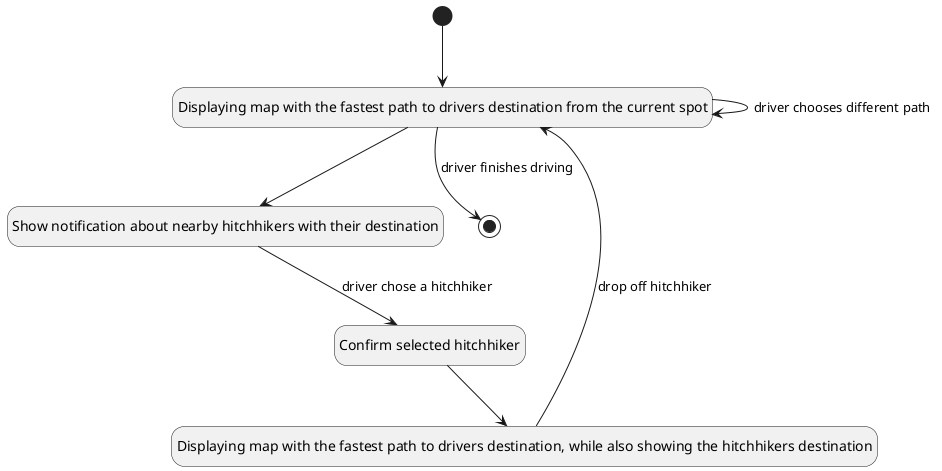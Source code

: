@startuml uml-state-machine-uc-010
hide empty description
state "Displaying map with the fastest path to drivers destination from the current spot" as Map
state "Displaying map with the fastest path to drivers destination, while also showing the hitchhikers destination" as MapH
state "Show notification about nearby hitchhikers with their destination" as Notification
state "Confirm selected hitchhiker" as Confirm

[*] --> Map
Map --> Map : driver chooses different path
Map --> Notification
Notification --> Confirm : driver chose a hitchhiker
Confirm --> MapH
MapH --> Map : drop off hitchhiker
Map --> [*] : driver finishes driving
@enduml